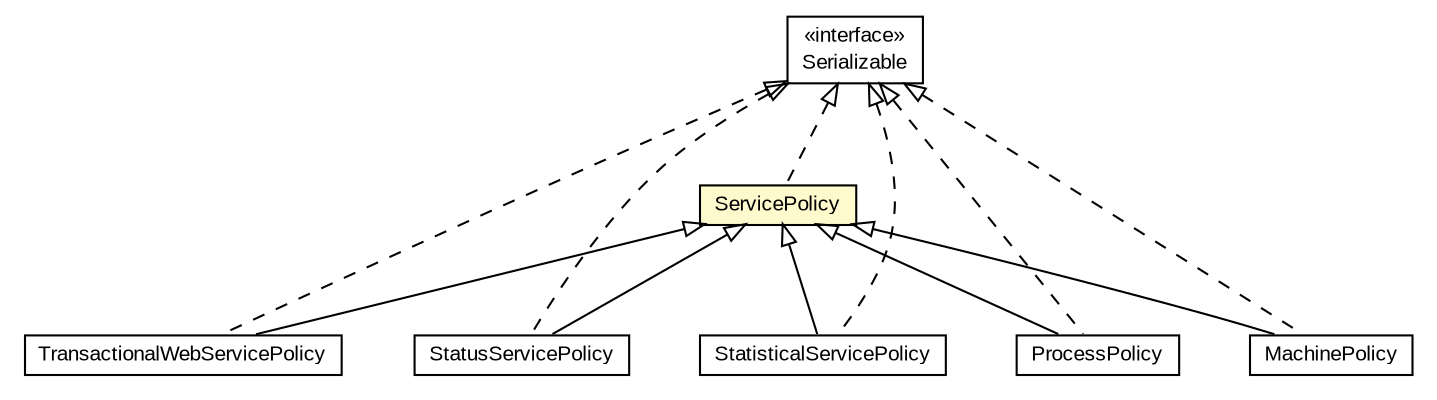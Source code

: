 #!/usr/local/bin/dot
#
# Class diagram 
# Generated by UMLGraph version R5_6-24-gf6e263 (http://www.umlgraph.org/)
#

digraph G {
	edge [fontname="arial",fontsize=10,labelfontname="arial",labelfontsize=10];
	node [fontname="arial",fontsize=10,shape=plaintext];
	nodesep=0.25;
	ranksep=0.5;
	// org.miloss.fgsms.services.interfaces.policyconfiguration.TransactionalWebServicePolicy
	c1061204 [label=<<table title="org.miloss.fgsms.services.interfaces.policyconfiguration.TransactionalWebServicePolicy" border="0" cellborder="1" cellspacing="0" cellpadding="2" port="p" href="./TransactionalWebServicePolicy.html">
		<tr><td><table border="0" cellspacing="0" cellpadding="1">
<tr><td align="center" balign="center"> TransactionalWebServicePolicy </td></tr>
		</table></td></tr>
		</table>>, URL="./TransactionalWebServicePolicy.html", fontname="arial", fontcolor="black", fontsize=10.0];
	// org.miloss.fgsms.services.interfaces.policyconfiguration.StatusServicePolicy
	c1061205 [label=<<table title="org.miloss.fgsms.services.interfaces.policyconfiguration.StatusServicePolicy" border="0" cellborder="1" cellspacing="0" cellpadding="2" port="p" href="./StatusServicePolicy.html">
		<tr><td><table border="0" cellspacing="0" cellpadding="1">
<tr><td align="center" balign="center"> StatusServicePolicy </td></tr>
		</table></td></tr>
		</table>>, URL="./StatusServicePolicy.html", fontname="arial", fontcolor="black", fontsize=10.0];
	// org.miloss.fgsms.services.interfaces.policyconfiguration.StatisticalServicePolicy
	c1061206 [label=<<table title="org.miloss.fgsms.services.interfaces.policyconfiguration.StatisticalServicePolicy" border="0" cellborder="1" cellspacing="0" cellpadding="2" port="p" href="./StatisticalServicePolicy.html">
		<tr><td><table border="0" cellspacing="0" cellpadding="1">
<tr><td align="center" balign="center"> StatisticalServicePolicy </td></tr>
		</table></td></tr>
		</table>>, URL="./StatisticalServicePolicy.html", fontname="arial", fontcolor="black", fontsize=10.0];
	// org.miloss.fgsms.services.interfaces.policyconfiguration.ServicePolicy
	c1061258 [label=<<table title="org.miloss.fgsms.services.interfaces.policyconfiguration.ServicePolicy" border="0" cellborder="1" cellspacing="0" cellpadding="2" port="p" bgcolor="lemonChiffon" href="./ServicePolicy.html">
		<tr><td><table border="0" cellspacing="0" cellpadding="1">
<tr><td align="center" balign="center"> ServicePolicy </td></tr>
		</table></td></tr>
		</table>>, URL="./ServicePolicy.html", fontname="arial", fontcolor="black", fontsize=10.0];
	// org.miloss.fgsms.services.interfaces.policyconfiguration.ProcessPolicy
	c1061272 [label=<<table title="org.miloss.fgsms.services.interfaces.policyconfiguration.ProcessPolicy" border="0" cellborder="1" cellspacing="0" cellpadding="2" port="p" href="./ProcessPolicy.html">
		<tr><td><table border="0" cellspacing="0" cellpadding="1">
<tr><td align="center" balign="center"> ProcessPolicy </td></tr>
		</table></td></tr>
		</table>>, URL="./ProcessPolicy.html", fontname="arial", fontcolor="black", fontsize=10.0];
	// org.miloss.fgsms.services.interfaces.policyconfiguration.MachinePolicy
	c1061279 [label=<<table title="org.miloss.fgsms.services.interfaces.policyconfiguration.MachinePolicy" border="0" cellborder="1" cellspacing="0" cellpadding="2" port="p" href="./MachinePolicy.html">
		<tr><td><table border="0" cellspacing="0" cellpadding="1">
<tr><td align="center" balign="center"> MachinePolicy </td></tr>
		</table></td></tr>
		</table>>, URL="./MachinePolicy.html", fontname="arial", fontcolor="black", fontsize=10.0];
	//org.miloss.fgsms.services.interfaces.policyconfiguration.TransactionalWebServicePolicy extends org.miloss.fgsms.services.interfaces.policyconfiguration.ServicePolicy
	c1061258:p -> c1061204:p [dir=back,arrowtail=empty];
	//org.miloss.fgsms.services.interfaces.policyconfiguration.TransactionalWebServicePolicy implements java.io.Serializable
	c1061943:p -> c1061204:p [dir=back,arrowtail=empty,style=dashed];
	//org.miloss.fgsms.services.interfaces.policyconfiguration.StatusServicePolicy extends org.miloss.fgsms.services.interfaces.policyconfiguration.ServicePolicy
	c1061258:p -> c1061205:p [dir=back,arrowtail=empty];
	//org.miloss.fgsms.services.interfaces.policyconfiguration.StatusServicePolicy implements java.io.Serializable
	c1061943:p -> c1061205:p [dir=back,arrowtail=empty,style=dashed];
	//org.miloss.fgsms.services.interfaces.policyconfiguration.StatisticalServicePolicy extends org.miloss.fgsms.services.interfaces.policyconfiguration.ServicePolicy
	c1061258:p -> c1061206:p [dir=back,arrowtail=empty];
	//org.miloss.fgsms.services.interfaces.policyconfiguration.StatisticalServicePolicy implements java.io.Serializable
	c1061943:p -> c1061206:p [dir=back,arrowtail=empty,style=dashed];
	//org.miloss.fgsms.services.interfaces.policyconfiguration.ServicePolicy implements java.io.Serializable
	c1061943:p -> c1061258:p [dir=back,arrowtail=empty,style=dashed];
	//org.miloss.fgsms.services.interfaces.policyconfiguration.ProcessPolicy extends org.miloss.fgsms.services.interfaces.policyconfiguration.ServicePolicy
	c1061258:p -> c1061272:p [dir=back,arrowtail=empty];
	//org.miloss.fgsms.services.interfaces.policyconfiguration.ProcessPolicy implements java.io.Serializable
	c1061943:p -> c1061272:p [dir=back,arrowtail=empty,style=dashed];
	//org.miloss.fgsms.services.interfaces.policyconfiguration.MachinePolicy extends org.miloss.fgsms.services.interfaces.policyconfiguration.ServicePolicy
	c1061258:p -> c1061279:p [dir=back,arrowtail=empty];
	//org.miloss.fgsms.services.interfaces.policyconfiguration.MachinePolicy implements java.io.Serializable
	c1061943:p -> c1061279:p [dir=back,arrowtail=empty,style=dashed];
	// java.io.Serializable
	c1061943 [label=<<table title="java.io.Serializable" border="0" cellborder="1" cellspacing="0" cellpadding="2" port="p" href="http://java.sun.com/j2se/1.4.2/docs/api/java/io/Serializable.html">
		<tr><td><table border="0" cellspacing="0" cellpadding="1">
<tr><td align="center" balign="center"> &#171;interface&#187; </td></tr>
<tr><td align="center" balign="center"> Serializable </td></tr>
		</table></td></tr>
		</table>>, URL="http://java.sun.com/j2se/1.4.2/docs/api/java/io/Serializable.html", fontname="arial", fontcolor="black", fontsize=10.0];
}

